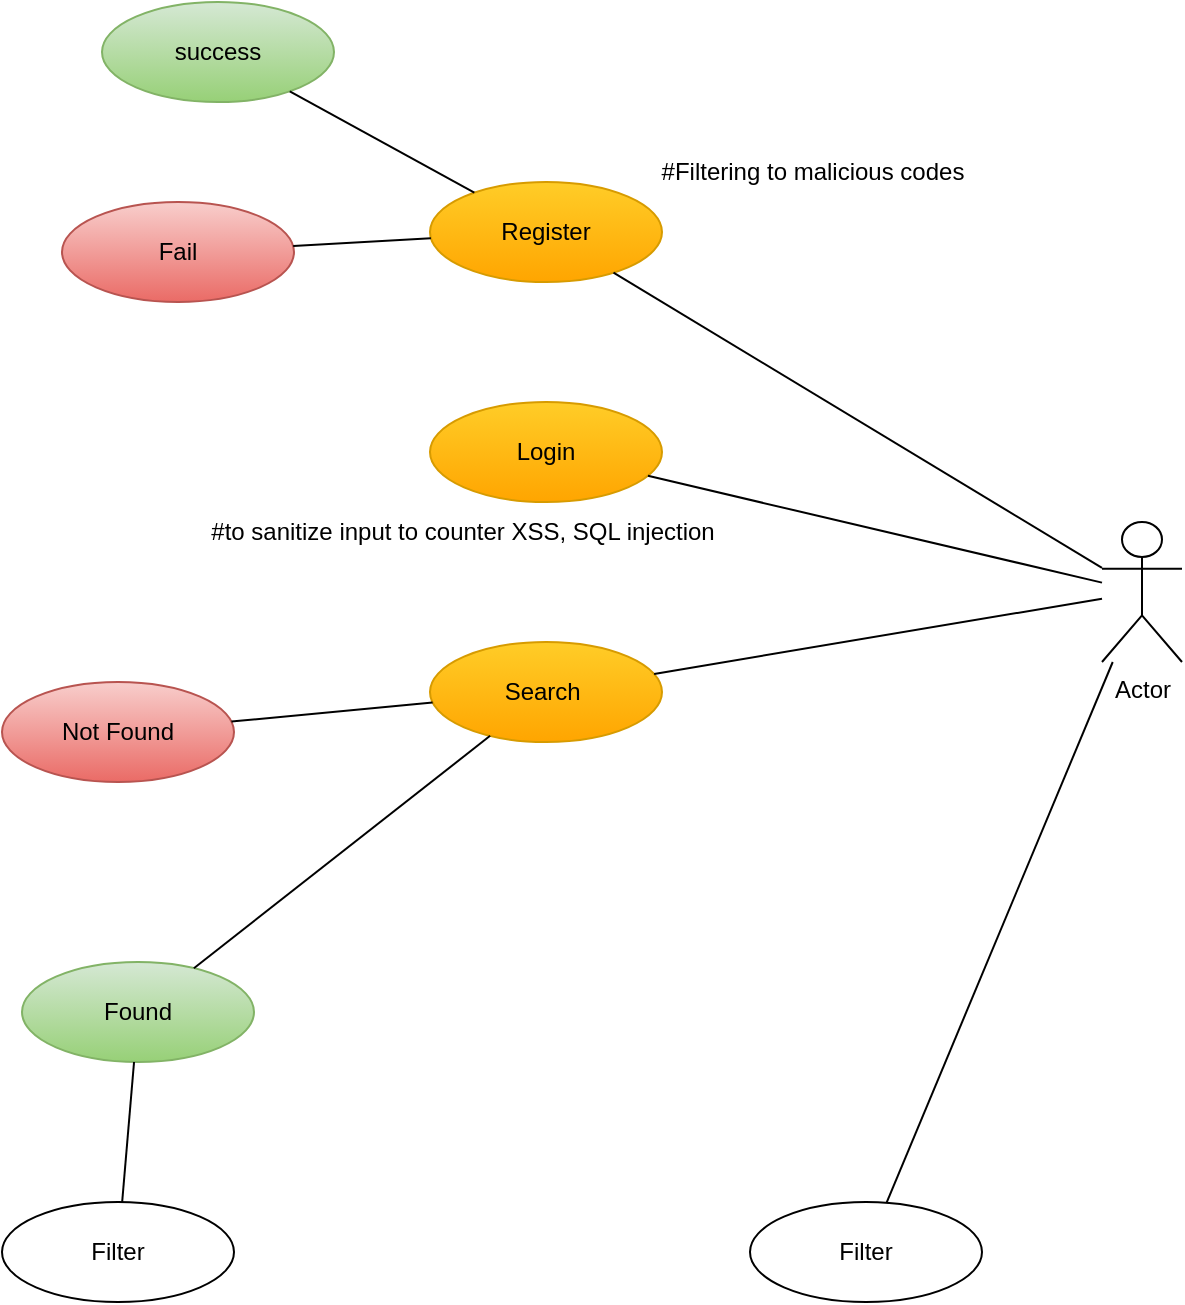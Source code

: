 <mxfile version="22.1.5" type="github">
  <diagram name="Page-1" id="6TpXa9Per6nVqg6lQ0BT">
    <mxGraphModel dx="1194" dy="774" grid="1" gridSize="10" guides="1" tooltips="1" connect="1" arrows="1" fold="1" page="1" pageScale="1" pageWidth="827" pageHeight="1169" math="0" shadow="0">
      <root>
        <mxCell id="0" />
        <mxCell id="1" parent="0" />
        <mxCell id="XVkVFF2KgZVjV6Ky66HG-4" value="Register" style="ellipse;whiteSpace=wrap;html=1;fillColor=#ffcd28;gradientColor=#ffa500;strokeColor=#d79b00;" vertex="1" parent="1">
          <mxGeometry x="414" y="110" width="116" height="50" as="geometry" />
        </mxCell>
        <mxCell id="XVkVFF2KgZVjV6Ky66HG-5" value="Login" style="ellipse;whiteSpace=wrap;html=1;fillColor=#ffcd28;gradientColor=#ffa500;strokeColor=#d79b00;" vertex="1" parent="1">
          <mxGeometry x="414" y="220" width="116" height="50" as="geometry" />
        </mxCell>
        <mxCell id="XVkVFF2KgZVjV6Ky66HG-9" value="Search&amp;nbsp;" style="ellipse;whiteSpace=wrap;html=1;fillColor=#ffcd28;gradientColor=#ffa500;strokeColor=#d79b00;" vertex="1" parent="1">
          <mxGeometry x="414" y="340" width="116" height="50" as="geometry" />
        </mxCell>
        <mxCell id="XVkVFF2KgZVjV6Ky66HG-10" value="Filter" style="ellipse;whiteSpace=wrap;html=1;" vertex="1" parent="1">
          <mxGeometry x="574" y="620" width="116" height="50" as="geometry" />
        </mxCell>
        <mxCell id="XVkVFF2KgZVjV6Ky66HG-11" value="Actor" style="shape=umlActor;verticalLabelPosition=bottom;verticalAlign=top;html=1;" vertex="1" parent="1">
          <mxGeometry x="750" y="280" width="40" height="70" as="geometry" />
        </mxCell>
        <mxCell id="XVkVFF2KgZVjV6Ky66HG-12" value="" style="endArrow=none;html=1;rounded=0;" edge="1" parent="1" source="XVkVFF2KgZVjV6Ky66HG-10" target="XVkVFF2KgZVjV6Ky66HG-11">
          <mxGeometry width="50" height="50" relative="1" as="geometry">
            <mxPoint x="360" y="390" as="sourcePoint" />
            <mxPoint x="410" y="340" as="targetPoint" />
          </mxGeometry>
        </mxCell>
        <mxCell id="XVkVFF2KgZVjV6Ky66HG-13" value="" style="endArrow=none;html=1;rounded=0;" edge="1" parent="1" source="XVkVFF2KgZVjV6Ky66HG-9" target="XVkVFF2KgZVjV6Ky66HG-11">
          <mxGeometry width="50" height="50" relative="1" as="geometry">
            <mxPoint x="517" y="485" as="sourcePoint" />
            <mxPoint x="779" y="334" as="targetPoint" />
          </mxGeometry>
        </mxCell>
        <mxCell id="XVkVFF2KgZVjV6Ky66HG-14" value="" style="endArrow=none;html=1;rounded=0;" edge="1" parent="1" source="XVkVFF2KgZVjV6Ky66HG-5" target="XVkVFF2KgZVjV6Ky66HG-11">
          <mxGeometry width="50" height="50" relative="1" as="geometry">
            <mxPoint x="527" y="495" as="sourcePoint" />
            <mxPoint x="789" y="344" as="targetPoint" />
          </mxGeometry>
        </mxCell>
        <mxCell id="XVkVFF2KgZVjV6Ky66HG-15" value="" style="endArrow=none;html=1;rounded=0;" edge="1" parent="1" source="XVkVFF2KgZVjV6Ky66HG-4" target="XVkVFF2KgZVjV6Ky66HG-11">
          <mxGeometry width="50" height="50" relative="1" as="geometry">
            <mxPoint x="537" y="505" as="sourcePoint" />
            <mxPoint x="799" y="354" as="targetPoint" />
          </mxGeometry>
        </mxCell>
        <mxCell id="XVkVFF2KgZVjV6Ky66HG-16" value="success" style="ellipse;whiteSpace=wrap;html=1;fillColor=#d5e8d4;gradientColor=#97d077;strokeColor=#82b366;" vertex="1" parent="1">
          <mxGeometry x="250" y="20" width="116" height="50" as="geometry" />
        </mxCell>
        <mxCell id="XVkVFF2KgZVjV6Ky66HG-17" value="Fail" style="ellipse;whiteSpace=wrap;html=1;fillColor=#f8cecc;strokeColor=#b85450;gradientColor=#ea6b66;" vertex="1" parent="1">
          <mxGeometry x="230" y="120" width="116" height="50" as="geometry" />
        </mxCell>
        <mxCell id="XVkVFF2KgZVjV6Ky66HG-19" value="" style="endArrow=none;html=1;rounded=0;" edge="1" parent="1" source="XVkVFF2KgZVjV6Ky66HG-16" target="XVkVFF2KgZVjV6Ky66HG-4">
          <mxGeometry width="50" height="50" relative="1" as="geometry">
            <mxPoint x="516" y="165" as="sourcePoint" />
            <mxPoint x="760" y="313" as="targetPoint" />
          </mxGeometry>
        </mxCell>
        <mxCell id="XVkVFF2KgZVjV6Ky66HG-20" value="" style="endArrow=none;html=1;rounded=0;" edge="1" parent="1" source="XVkVFF2KgZVjV6Ky66HG-17" target="XVkVFF2KgZVjV6Ky66HG-4">
          <mxGeometry width="50" height="50" relative="1" as="geometry">
            <mxPoint x="354" y="75" as="sourcePoint" />
            <mxPoint x="446" y="125" as="targetPoint" />
          </mxGeometry>
        </mxCell>
        <mxCell id="XVkVFF2KgZVjV6Ky66HG-21" value="#Filtering to malicious codes" style="text;html=1;align=center;verticalAlign=middle;resizable=0;points=[];autosize=1;strokeColor=none;fillColor=none;" vertex="1" parent="1">
          <mxGeometry x="520" y="90" width="170" height="30" as="geometry" />
        </mxCell>
        <mxCell id="XVkVFF2KgZVjV6Ky66HG-22" value="#to sanitize input to counter XSS, SQL injection" style="text;html=1;align=center;verticalAlign=middle;resizable=0;points=[];autosize=1;strokeColor=none;fillColor=none;" vertex="1" parent="1">
          <mxGeometry x="290" y="270" width="280" height="30" as="geometry" />
        </mxCell>
        <mxCell id="XVkVFF2KgZVjV6Ky66HG-23" value="Not Found" style="ellipse;whiteSpace=wrap;html=1;fillColor=#f8cecc;gradientColor=#ea6b66;strokeColor=#b85450;" vertex="1" parent="1">
          <mxGeometry x="200" y="360" width="116" height="50" as="geometry" />
        </mxCell>
        <mxCell id="XVkVFF2KgZVjV6Ky66HG-24" value="Found" style="ellipse;whiteSpace=wrap;html=1;fillColor=#d5e8d4;gradientColor=#97d077;strokeColor=#82b366;" vertex="1" parent="1">
          <mxGeometry x="210" y="500" width="116" height="50" as="geometry" />
        </mxCell>
        <mxCell id="XVkVFF2KgZVjV6Ky66HG-25" value="" style="endArrow=none;html=1;rounded=0;" edge="1" parent="1" source="XVkVFF2KgZVjV6Ky66HG-23" target="XVkVFF2KgZVjV6Ky66HG-9">
          <mxGeometry width="50" height="50" relative="1" as="geometry">
            <mxPoint x="354" y="75" as="sourcePoint" />
            <mxPoint x="446" y="125" as="targetPoint" />
          </mxGeometry>
        </mxCell>
        <mxCell id="XVkVFF2KgZVjV6Ky66HG-26" value="" style="endArrow=none;html=1;rounded=0;" edge="1" parent="1" source="XVkVFF2KgZVjV6Ky66HG-24" target="XVkVFF2KgZVjV6Ky66HG-9">
          <mxGeometry width="50" height="50" relative="1" as="geometry">
            <mxPoint x="364" y="85" as="sourcePoint" />
            <mxPoint x="456" y="135" as="targetPoint" />
          </mxGeometry>
        </mxCell>
        <mxCell id="XVkVFF2KgZVjV6Ky66HG-27" value="Filter" style="ellipse;whiteSpace=wrap;html=1;" vertex="1" parent="1">
          <mxGeometry x="200" y="620" width="116" height="50" as="geometry" />
        </mxCell>
        <mxCell id="XVkVFF2KgZVjV6Ky66HG-28" value="" style="endArrow=none;html=1;rounded=0;" edge="1" parent="1" source="XVkVFF2KgZVjV6Ky66HG-24" target="XVkVFF2KgZVjV6Ky66HG-27">
          <mxGeometry width="50" height="50" relative="1" as="geometry">
            <mxPoint x="306" y="513" as="sourcePoint" />
            <mxPoint x="454" y="397" as="targetPoint" />
          </mxGeometry>
        </mxCell>
      </root>
    </mxGraphModel>
  </diagram>
</mxfile>
